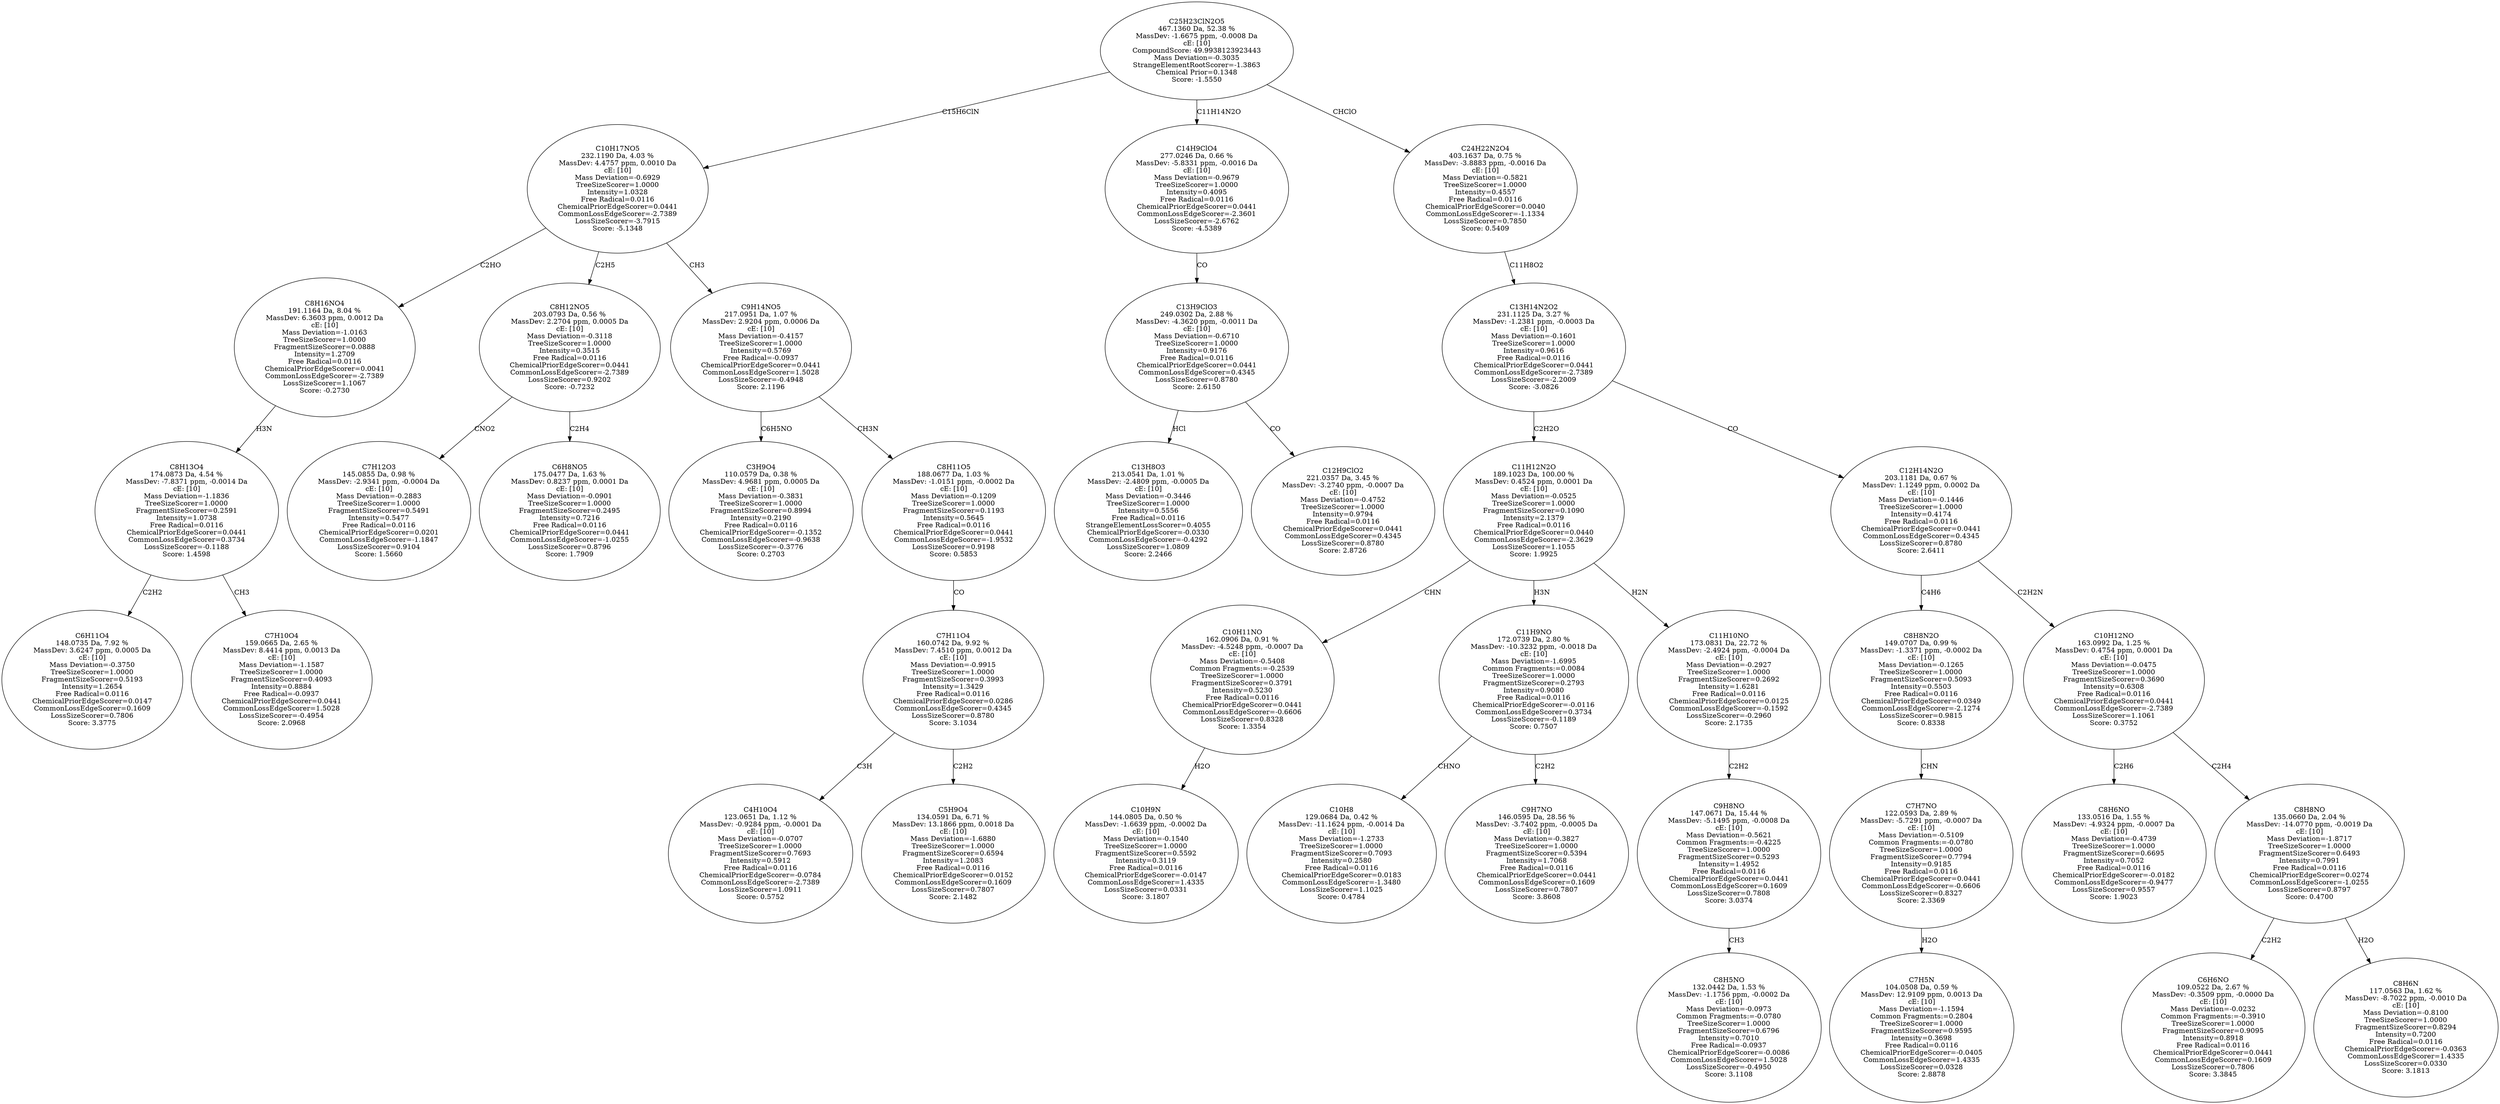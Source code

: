 strict digraph {
v1 [label="C6H11O4\n148.0735 Da, 7.92 %\nMassDev: 3.6247 ppm, 0.0005 Da\ncE: [10]\nMass Deviation=-0.3750\nTreeSizeScorer=1.0000\nFragmentSizeScorer=0.5193\nIntensity=1.2654\nFree Radical=0.0116\nChemicalPriorEdgeScorer=0.0147\nCommonLossEdgeScorer=0.1609\nLossSizeScorer=0.7806\nScore: 3.3775"];
v2 [label="C7H10O4\n159.0665 Da, 2.65 %\nMassDev: 8.4414 ppm, 0.0013 Da\ncE: [10]\nMass Deviation=-1.1587\nTreeSizeScorer=1.0000\nFragmentSizeScorer=0.4093\nIntensity=0.8884\nFree Radical=-0.0937\nChemicalPriorEdgeScorer=0.0441\nCommonLossEdgeScorer=1.5028\nLossSizeScorer=-0.4954\nScore: 2.0968"];
v3 [label="C8H13O4\n174.0873 Da, 4.54 %\nMassDev: -7.8371 ppm, -0.0014 Da\ncE: [10]\nMass Deviation=-1.1836\nTreeSizeScorer=1.0000\nFragmentSizeScorer=0.2591\nIntensity=1.0738\nFree Radical=0.0116\nChemicalPriorEdgeScorer=0.0441\nCommonLossEdgeScorer=0.3734\nLossSizeScorer=-0.1188\nScore: 1.4598"];
v4 [label="C8H16NO4\n191.1164 Da, 8.04 %\nMassDev: 6.3603 ppm, 0.0012 Da\ncE: [10]\nMass Deviation=-1.0163\nTreeSizeScorer=1.0000\nFragmentSizeScorer=0.0888\nIntensity=1.2709\nFree Radical=0.0116\nChemicalPriorEdgeScorer=0.0041\nCommonLossEdgeScorer=-2.7389\nLossSizeScorer=1.1067\nScore: -0.2730"];
v5 [label="C7H12O3\n145.0855 Da, 0.98 %\nMassDev: -2.9341 ppm, -0.0004 Da\ncE: [10]\nMass Deviation=-0.2883\nTreeSizeScorer=1.0000\nFragmentSizeScorer=0.5491\nIntensity=0.5477\nFree Radical=0.0116\nChemicalPriorEdgeScorer=0.0201\nCommonLossEdgeScorer=-1.1847\nLossSizeScorer=0.9104\nScore: 1.5660"];
v6 [label="C6H8NO5\n175.0477 Da, 1.63 %\nMassDev: 0.8237 ppm, 0.0001 Da\ncE: [10]\nMass Deviation=-0.0901\nTreeSizeScorer=1.0000\nFragmentSizeScorer=0.2495\nIntensity=0.7216\nFree Radical=0.0116\nChemicalPriorEdgeScorer=0.0441\nCommonLossEdgeScorer=-1.0255\nLossSizeScorer=0.8796\nScore: 1.7909"];
v7 [label="C8H12NO5\n203.0793 Da, 0.56 %\nMassDev: 2.2704 ppm, 0.0005 Da\ncE: [10]\nMass Deviation=-0.3118\nTreeSizeScorer=1.0000\nIntensity=0.3515\nFree Radical=0.0116\nChemicalPriorEdgeScorer=0.0441\nCommonLossEdgeScorer=-2.7389\nLossSizeScorer=0.9202\nScore: -0.7232"];
v8 [label="C3H9O4\n110.0579 Da, 0.38 %\nMassDev: 4.9681 ppm, 0.0005 Da\ncE: [10]\nMass Deviation=-0.3831\nTreeSizeScorer=1.0000\nFragmentSizeScorer=0.8994\nIntensity=0.2190\nFree Radical=0.0116\nChemicalPriorEdgeScorer=-0.1352\nCommonLossEdgeScorer=-0.9638\nLossSizeScorer=-0.3776\nScore: 0.2703"];
v9 [label="C4H10O4\n123.0651 Da, 1.12 %\nMassDev: -0.9284 ppm, -0.0001 Da\ncE: [10]\nMass Deviation=-0.0707\nTreeSizeScorer=1.0000\nFragmentSizeScorer=0.7693\nIntensity=0.5912\nFree Radical=0.0116\nChemicalPriorEdgeScorer=-0.0784\nCommonLossEdgeScorer=-2.7389\nLossSizeScorer=1.0911\nScore: 0.5752"];
v10 [label="C5H9O4\n134.0591 Da, 6.71 %\nMassDev: 13.1866 ppm, 0.0018 Da\ncE: [10]\nMass Deviation=-1.6880\nTreeSizeScorer=1.0000\nFragmentSizeScorer=0.6594\nIntensity=1.2083\nFree Radical=0.0116\nChemicalPriorEdgeScorer=0.0152\nCommonLossEdgeScorer=0.1609\nLossSizeScorer=0.7807\nScore: 2.1482"];
v11 [label="C7H11O4\n160.0742 Da, 9.92 %\nMassDev: 7.4510 ppm, 0.0012 Da\ncE: [10]\nMass Deviation=-0.9915\nTreeSizeScorer=1.0000\nFragmentSizeScorer=0.3993\nIntensity=1.3429\nFree Radical=0.0116\nChemicalPriorEdgeScorer=0.0286\nCommonLossEdgeScorer=0.4345\nLossSizeScorer=0.8780\nScore: 3.1034"];
v12 [label="C8H11O5\n188.0677 Da, 1.03 %\nMassDev: -1.0151 ppm, -0.0002 Da\ncE: [10]\nMass Deviation=-0.1209\nTreeSizeScorer=1.0000\nFragmentSizeScorer=0.1193\nIntensity=0.5645\nFree Radical=0.0116\nChemicalPriorEdgeScorer=0.0441\nCommonLossEdgeScorer=-1.9532\nLossSizeScorer=0.9198\nScore: 0.5853"];
v13 [label="C9H14NO5\n217.0951 Da, 1.07 %\nMassDev: 2.9204 ppm, 0.0006 Da\ncE: [10]\nMass Deviation=-0.4157\nTreeSizeScorer=1.0000\nIntensity=0.5769\nFree Radical=-0.0937\nChemicalPriorEdgeScorer=0.0441\nCommonLossEdgeScorer=1.5028\nLossSizeScorer=-0.4948\nScore: 2.1196"];
v14 [label="C10H17NO5\n232.1190 Da, 4.03 %\nMassDev: 4.4757 ppm, 0.0010 Da\ncE: [10]\nMass Deviation=-0.6929\nTreeSizeScorer=1.0000\nIntensity=1.0328\nFree Radical=0.0116\nChemicalPriorEdgeScorer=0.0441\nCommonLossEdgeScorer=-2.7389\nLossSizeScorer=-3.7915\nScore: -5.1348"];
v15 [label="C13H8O3\n213.0541 Da, 1.01 %\nMassDev: -2.4809 ppm, -0.0005 Da\ncE: [10]\nMass Deviation=-0.3446\nTreeSizeScorer=1.0000\nIntensity=0.5556\nFree Radical=0.0116\nStrangeElementLossScorer=0.4055\nChemicalPriorEdgeScorer=-0.0330\nCommonLossEdgeScorer=-0.4292\nLossSizeScorer=1.0809\nScore: 2.2466"];
v16 [label="C12H9ClO2\n221.0357 Da, 3.45 %\nMassDev: -3.2740 ppm, -0.0007 Da\ncE: [10]\nMass Deviation=-0.4752\nTreeSizeScorer=1.0000\nIntensity=0.9794\nFree Radical=0.0116\nChemicalPriorEdgeScorer=0.0441\nCommonLossEdgeScorer=0.4345\nLossSizeScorer=0.8780\nScore: 2.8726"];
v17 [label="C13H9ClO3\n249.0302 Da, 2.88 %\nMassDev: -4.3620 ppm, -0.0011 Da\ncE: [10]\nMass Deviation=-0.6710\nTreeSizeScorer=1.0000\nIntensity=0.9176\nFree Radical=0.0116\nChemicalPriorEdgeScorer=0.0441\nCommonLossEdgeScorer=0.4345\nLossSizeScorer=0.8780\nScore: 2.6150"];
v18 [label="C14H9ClO4\n277.0246 Da, 0.66 %\nMassDev: -5.8331 ppm, -0.0016 Da\ncE: [10]\nMass Deviation=-0.9679\nTreeSizeScorer=1.0000\nIntensity=0.4095\nFree Radical=0.0116\nChemicalPriorEdgeScorer=0.0441\nCommonLossEdgeScorer=-2.3601\nLossSizeScorer=-2.6762\nScore: -4.5389"];
v19 [label="C10H9N\n144.0805 Da, 0.50 %\nMassDev: -1.6639 ppm, -0.0002 Da\ncE: [10]\nMass Deviation=-0.1540\nTreeSizeScorer=1.0000\nFragmentSizeScorer=0.5592\nIntensity=0.3119\nFree Radical=0.0116\nChemicalPriorEdgeScorer=-0.0147\nCommonLossEdgeScorer=1.4335\nLossSizeScorer=0.0331\nScore: 3.1807"];
v20 [label="C10H11NO\n162.0906 Da, 0.91 %\nMassDev: -4.5248 ppm, -0.0007 Da\ncE: [10]\nMass Deviation=-0.5408\nCommon Fragments:=-0.2539\nTreeSizeScorer=1.0000\nFragmentSizeScorer=0.3791\nIntensity=0.5230\nFree Radical=0.0116\nChemicalPriorEdgeScorer=0.0441\nCommonLossEdgeScorer=-0.6606\nLossSizeScorer=0.8328\nScore: 1.3354"];
v21 [label="C10H8\n129.0684 Da, 0.42 %\nMassDev: -11.1624 ppm, -0.0014 Da\ncE: [10]\nMass Deviation=-1.2733\nTreeSizeScorer=1.0000\nFragmentSizeScorer=0.7093\nIntensity=0.2580\nFree Radical=0.0116\nChemicalPriorEdgeScorer=0.0183\nCommonLossEdgeScorer=-1.3480\nLossSizeScorer=1.1025\nScore: 0.4784"];
v22 [label="C9H7NO\n146.0595 Da, 28.56 %\nMassDev: -3.7402 ppm, -0.0005 Da\ncE: [10]\nMass Deviation=-0.3827\nTreeSizeScorer=1.0000\nFragmentSizeScorer=0.5394\nIntensity=1.7068\nFree Radical=0.0116\nChemicalPriorEdgeScorer=0.0441\nCommonLossEdgeScorer=0.1609\nLossSizeScorer=0.7807\nScore: 3.8608"];
v23 [label="C11H9NO\n172.0739 Da, 2.80 %\nMassDev: -10.3232 ppm, -0.0018 Da\ncE: [10]\nMass Deviation=-1.6995\nCommon Fragments:=0.0084\nTreeSizeScorer=1.0000\nFragmentSizeScorer=0.2793\nIntensity=0.9080\nFree Radical=0.0116\nChemicalPriorEdgeScorer=-0.0116\nCommonLossEdgeScorer=0.3734\nLossSizeScorer=-0.1189\nScore: 0.7507"];
v24 [label="C8H5NO\n132.0442 Da, 1.53 %\nMassDev: -1.1756 ppm, -0.0002 Da\ncE: [10]\nMass Deviation=-0.0973\nCommon Fragments:=-0.0780\nTreeSizeScorer=1.0000\nFragmentSizeScorer=0.6796\nIntensity=0.7010\nFree Radical=-0.0937\nChemicalPriorEdgeScorer=-0.0086\nCommonLossEdgeScorer=1.5028\nLossSizeScorer=-0.4950\nScore: 3.1108"];
v25 [label="C9H8NO\n147.0671 Da, 15.44 %\nMassDev: -5.1495 ppm, -0.0008 Da\ncE: [10]\nMass Deviation=-0.5621\nCommon Fragments:=-0.4225\nTreeSizeScorer=1.0000\nFragmentSizeScorer=0.5293\nIntensity=1.4952\nFree Radical=0.0116\nChemicalPriorEdgeScorer=0.0441\nCommonLossEdgeScorer=0.1609\nLossSizeScorer=0.7808\nScore: 3.0374"];
v26 [label="C11H10NO\n173.0831 Da, 22.72 %\nMassDev: -2.4924 ppm, -0.0004 Da\ncE: [10]\nMass Deviation=-0.2927\nTreeSizeScorer=1.0000\nFragmentSizeScorer=0.2692\nIntensity=1.6281\nFree Radical=0.0116\nChemicalPriorEdgeScorer=0.0125\nCommonLossEdgeScorer=-0.1592\nLossSizeScorer=-0.2960\nScore: 2.1735"];
v27 [label="C11H12N2O\n189.1023 Da, 100.00 %\nMassDev: 0.4524 ppm, 0.0001 Da\ncE: [10]\nMass Deviation=-0.0525\nTreeSizeScorer=1.0000\nFragmentSizeScorer=0.1090\nIntensity=2.1379\nFree Radical=0.0116\nChemicalPriorEdgeScorer=0.0440\nCommonLossEdgeScorer=-2.3629\nLossSizeScorer=1.1055\nScore: 1.9925"];
v28 [label="C7H5N\n104.0508 Da, 0.59 %\nMassDev: 12.9109 ppm, 0.0013 Da\ncE: [10]\nMass Deviation=-1.1594\nCommon Fragments:=0.2804\nTreeSizeScorer=1.0000\nFragmentSizeScorer=0.9595\nIntensity=0.3698\nFree Radical=0.0116\nChemicalPriorEdgeScorer=-0.0405\nCommonLossEdgeScorer=1.4335\nLossSizeScorer=0.0328\nScore: 2.8878"];
v29 [label="C7H7NO\n122.0593 Da, 2.89 %\nMassDev: -5.7291 ppm, -0.0007 Da\ncE: [10]\nMass Deviation=-0.5109\nCommon Fragments:=-0.0780\nTreeSizeScorer=1.0000\nFragmentSizeScorer=0.7794\nIntensity=0.9185\nFree Radical=0.0116\nChemicalPriorEdgeScorer=0.0441\nCommonLossEdgeScorer=-0.6606\nLossSizeScorer=0.8327\nScore: 2.3369"];
v30 [label="C8H8N2O\n149.0707 Da, 0.99 %\nMassDev: -1.3371 ppm, -0.0002 Da\ncE: [10]\nMass Deviation=-0.1265\nTreeSizeScorer=1.0000\nFragmentSizeScorer=0.5093\nIntensity=0.5503\nFree Radical=0.0116\nChemicalPriorEdgeScorer=0.0349\nCommonLossEdgeScorer=-2.1274\nLossSizeScorer=0.9815\nScore: 0.8338"];
v31 [label="C8H6NO\n133.0516 Da, 1.55 %\nMassDev: -4.9324 ppm, -0.0007 Da\ncE: [10]\nMass Deviation=-0.4739\nTreeSizeScorer=1.0000\nFragmentSizeScorer=0.6695\nIntensity=0.7052\nFree Radical=0.0116\nChemicalPriorEdgeScorer=-0.0182\nCommonLossEdgeScorer=-0.9477\nLossSizeScorer=0.9557\nScore: 1.9023"];
v32 [label="C6H6NO\n109.0522 Da, 2.67 %\nMassDev: -0.3509 ppm, -0.0000 Da\ncE: [10]\nMass Deviation=-0.0232\nCommon Fragments:=-0.3910\nTreeSizeScorer=1.0000\nFragmentSizeScorer=0.9095\nIntensity=0.8918\nFree Radical=0.0116\nChemicalPriorEdgeScorer=0.0441\nCommonLossEdgeScorer=0.1609\nLossSizeScorer=0.7806\nScore: 3.3845"];
v33 [label="C8H6N\n117.0563 Da, 1.62 %\nMassDev: -8.7022 ppm, -0.0010 Da\ncE: [10]\nMass Deviation=-0.8100\nTreeSizeScorer=1.0000\nFragmentSizeScorer=0.8294\nIntensity=0.7200\nFree Radical=0.0116\nChemicalPriorEdgeScorer=-0.0363\nCommonLossEdgeScorer=1.4335\nLossSizeScorer=0.0330\nScore: 3.1813"];
v34 [label="C8H8NO\n135.0660 Da, 2.04 %\nMassDev: -14.0770 ppm, -0.0019 Da\ncE: [10]\nMass Deviation=-1.8717\nTreeSizeScorer=1.0000\nFragmentSizeScorer=0.6493\nIntensity=0.7991\nFree Radical=0.0116\nChemicalPriorEdgeScorer=0.0274\nCommonLossEdgeScorer=-1.0255\nLossSizeScorer=0.8797\nScore: 0.4700"];
v35 [label="C10H12NO\n163.0992 Da, 1.25 %\nMassDev: 0.4754 ppm, 0.0001 Da\ncE: [10]\nMass Deviation=-0.0475\nTreeSizeScorer=1.0000\nFragmentSizeScorer=0.3690\nIntensity=0.6308\nFree Radical=0.0116\nChemicalPriorEdgeScorer=0.0441\nCommonLossEdgeScorer=-2.7389\nLossSizeScorer=1.1061\nScore: 0.3752"];
v36 [label="C12H14N2O\n203.1181 Da, 0.67 %\nMassDev: 1.1249 ppm, 0.0002 Da\ncE: [10]\nMass Deviation=-0.1446\nTreeSizeScorer=1.0000\nIntensity=0.4174\nFree Radical=0.0116\nChemicalPriorEdgeScorer=0.0441\nCommonLossEdgeScorer=0.4345\nLossSizeScorer=0.8780\nScore: 2.6411"];
v37 [label="C13H14N2O2\n231.1125 Da, 3.27 %\nMassDev: -1.2381 ppm, -0.0003 Da\ncE: [10]\nMass Deviation=-0.1601\nTreeSizeScorer=1.0000\nIntensity=0.9616\nFree Radical=0.0116\nChemicalPriorEdgeScorer=0.0441\nCommonLossEdgeScorer=-2.7389\nLossSizeScorer=-2.2009\nScore: -3.0826"];
v38 [label="C24H22N2O4\n403.1637 Da, 0.75 %\nMassDev: -3.8883 ppm, -0.0016 Da\ncE: [10]\nMass Deviation=-0.5821\nTreeSizeScorer=1.0000\nIntensity=0.4557\nFree Radical=0.0116\nChemicalPriorEdgeScorer=0.0040\nCommonLossEdgeScorer=-1.1334\nLossSizeScorer=0.7850\nScore: 0.5409"];
v39 [label="C25H23ClN2O5\n467.1360 Da, 52.38 %\nMassDev: -1.6675 ppm, -0.0008 Da\ncE: [10]\nCompoundScore: 49.9938123923443\nMass Deviation=-0.3035\nStrangeElementRootScorer=-1.3863\nChemical Prior=0.1348\nScore: -1.5550"];
v3 -> v1 [label="C2H2"];
v3 -> v2 [label="CH3"];
v4 -> v3 [label="H3N"];
v14 -> v4 [label="C2HO"];
v7 -> v5 [label="CNO2"];
v7 -> v6 [label="C2H4"];
v14 -> v7 [label="C2H5"];
v13 -> v8 [label="C6H5NO"];
v11 -> v9 [label="C3H"];
v11 -> v10 [label="C2H2"];
v12 -> v11 [label="CO"];
v13 -> v12 [label="CH3N"];
v14 -> v13 [label="CH3"];
v39 -> v14 [label="C15H6ClN"];
v17 -> v15 [label="HCl"];
v17 -> v16 [label="CO"];
v18 -> v17 [label="CO"];
v39 -> v18 [label="C11H14N2O"];
v20 -> v19 [label="H2O"];
v27 -> v20 [label="CHN"];
v23 -> v21 [label="CHNO"];
v23 -> v22 [label="C2H2"];
v27 -> v23 [label="H3N"];
v25 -> v24 [label="CH3"];
v26 -> v25 [label="C2H2"];
v27 -> v26 [label="H2N"];
v37 -> v27 [label="C2H2O"];
v29 -> v28 [label="H2O"];
v30 -> v29 [label="CHN"];
v36 -> v30 [label="C4H6"];
v35 -> v31 [label="C2H6"];
v34 -> v32 [label="C2H2"];
v34 -> v33 [label="H2O"];
v35 -> v34 [label="C2H4"];
v36 -> v35 [label="C2H2N"];
v37 -> v36 [label="CO"];
v38 -> v37 [label="C11H8O2"];
v39 -> v38 [label="CHClO"];
}